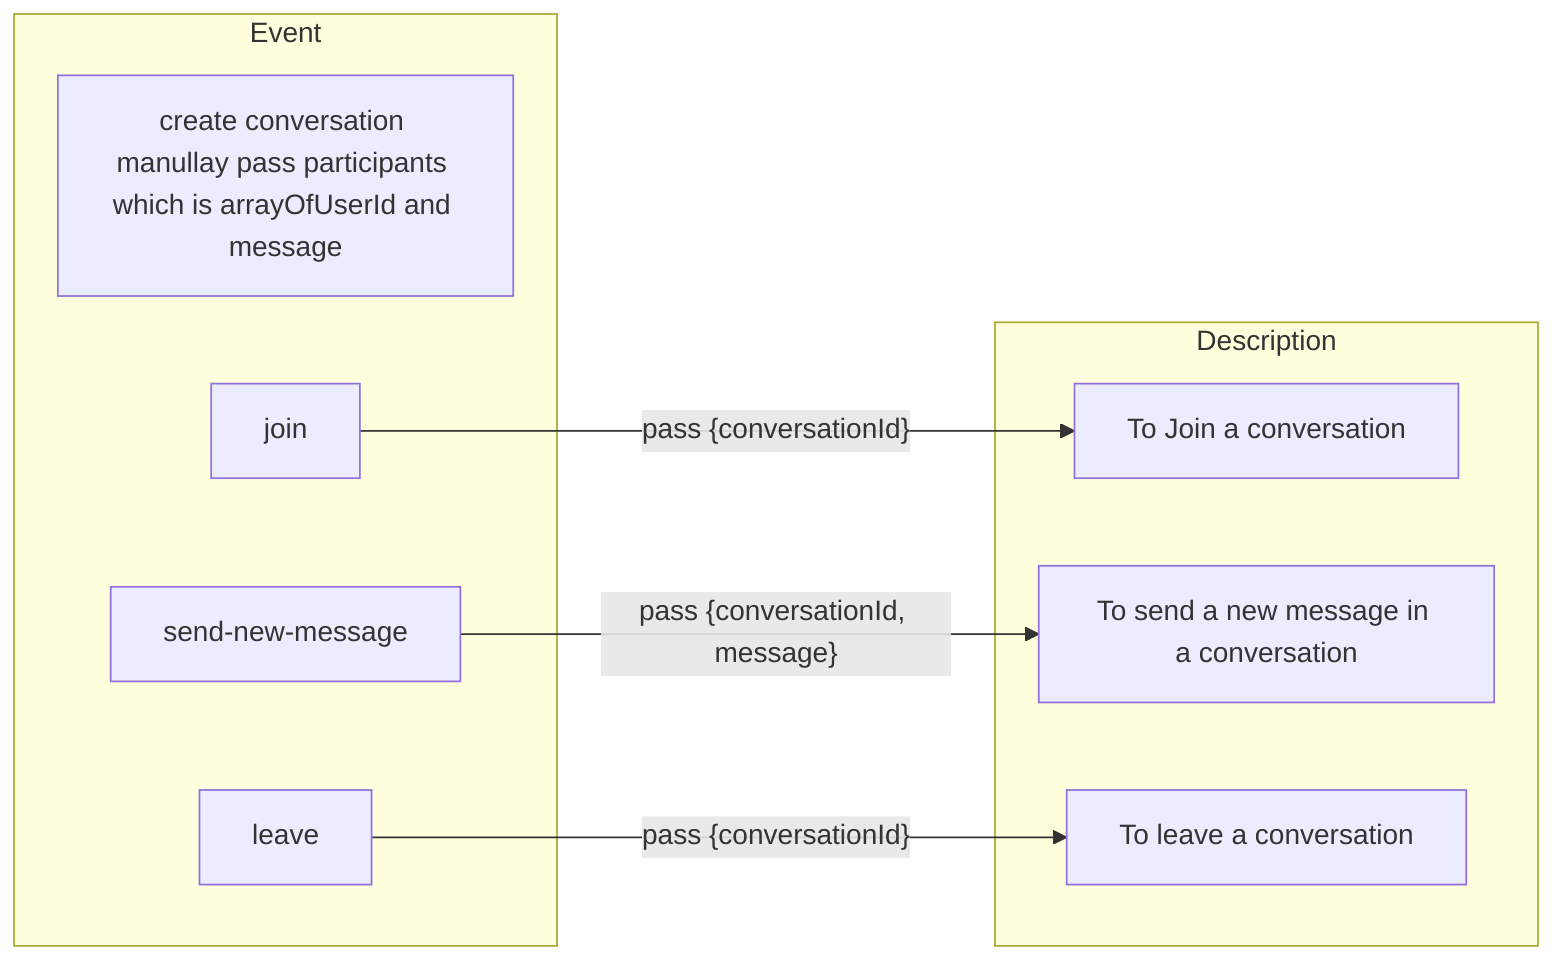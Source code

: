 flowchart LR
  
   subgraph Description
      
        direction LR

         Ad[To Join a conversation]
         Cd[To send a new message in a conversation]
         Bd[To leave a conversation]
        
  end

  subgraph Event
      
        direction LR
        A1[create conversation manullay pass participants which is arrayOfUserId and message] 

        A[join] --pass {conversationId}--> Ad
        C[send-new-message] --pass {conversationId, message}-->Cd
        B[leave] --pass {conversationId}--> Bd    
  end